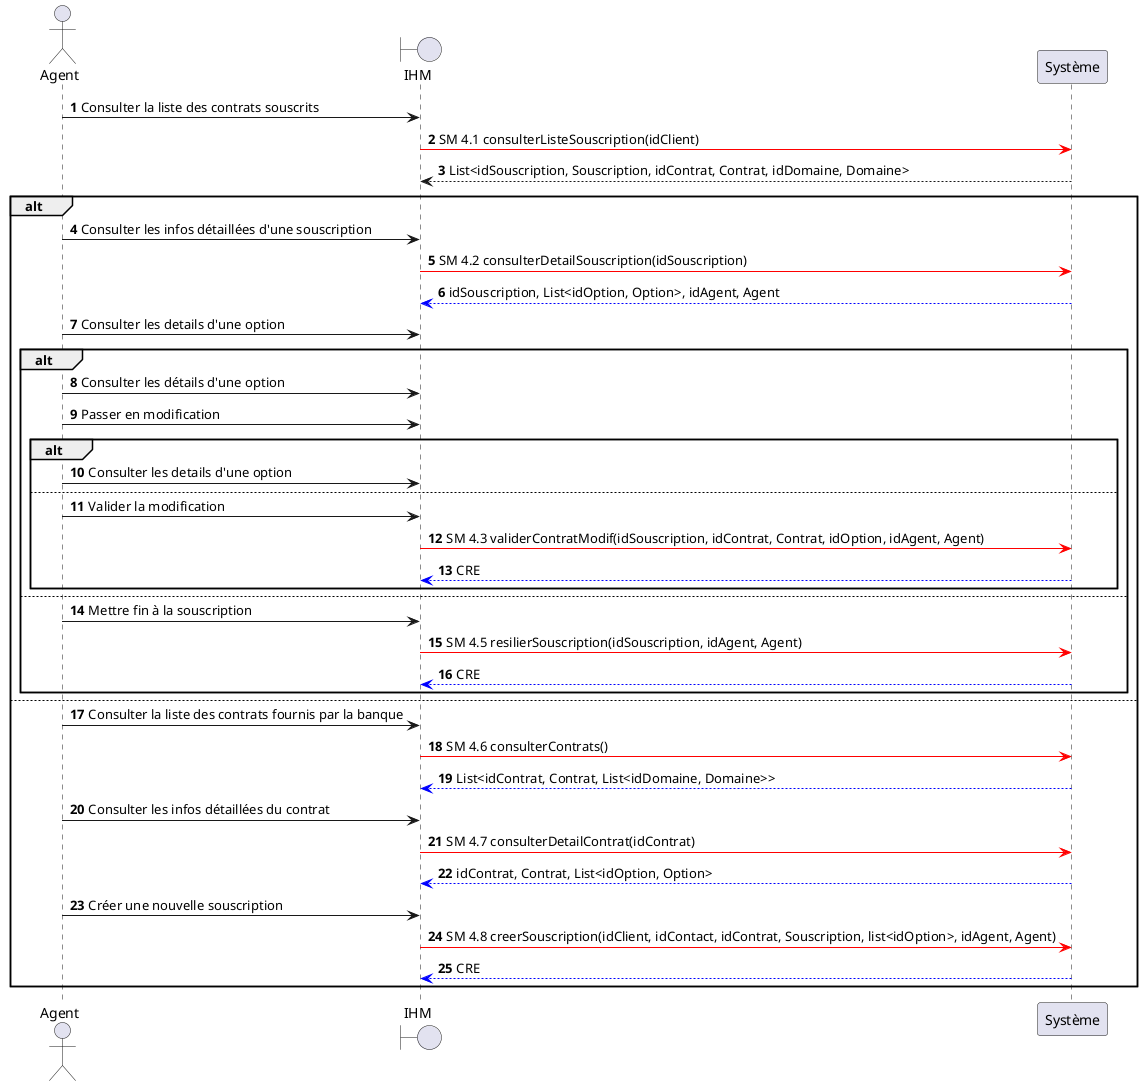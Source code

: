 @startuml
actor Agent
boundary IHM
autonumber
Agent -> IHM : Consulter la liste des contrats souscrits
IHM -[#red]> Système : SM 4.1 consulterListeSouscription(idClient)
Système --> IHM : List<idSouscription, Souscription, idContrat, Contrat, idDomaine, Domaine>

alt
    Agent -> IHM : Consulter les infos détaillées d'une souscription
    IHM -[#red]> Système : SM 4.2 consulterDetailSouscription(idSouscription)
    Système -[#0000FF]-> IHM : idSouscription, List<idOption, Option>, idAgent, Agent
    Agent -> IHM : Consulter les details d'une option
    alt
    Agent -> IHM : Consulter les détails d'une option
    Agent -> IHM : Passer en modification
        alt
        Agent -> IHM : Consulter les details d'une option
        else
        Agent -> IHM : Valider la modification
        IHM -[#red]> Système : SM 4.3 validerContratModif(idSouscription, idContrat, Contrat, idOption, idAgent, Agent)
        Système -[#0000FF]-> IHM : CRE
        end
    else
    Agent -> IHM : Mettre fin à la souscription
    IHM -[#red]> Système : SM 4.5 resilierSouscription(idSouscription, idAgent, Agent)
    Système -[#0000FF]-> IHM : CRE
    end
else
    Agent -> IHM : Consulter la liste des contrats fournis par la banque
    IHM -[#red]> Système : SM 4.6 consulterContrats()
    Système -[#0000FF]-> IHM : List<idContrat, Contrat, List<idDomaine, Domaine>>

    Agent -> IHM : Consulter les infos détaillées du contrat
    IHM -[#red]> Système : SM 4.7 consulterDetailContrat(idContrat)
    Système -[#0000FF]-> IHM : idContrat, Contrat, List<idOption, Option>

    Agent -> IHM : Créer une nouvelle souscription
    IHM -[#red]> Système : SM 4.8 creerSouscription(idClient, idContact, idContrat, Souscription, list<idOption>, idAgent, Agent)
    Système -[#0000FF]-> IHM : CRE
end
@enduml
